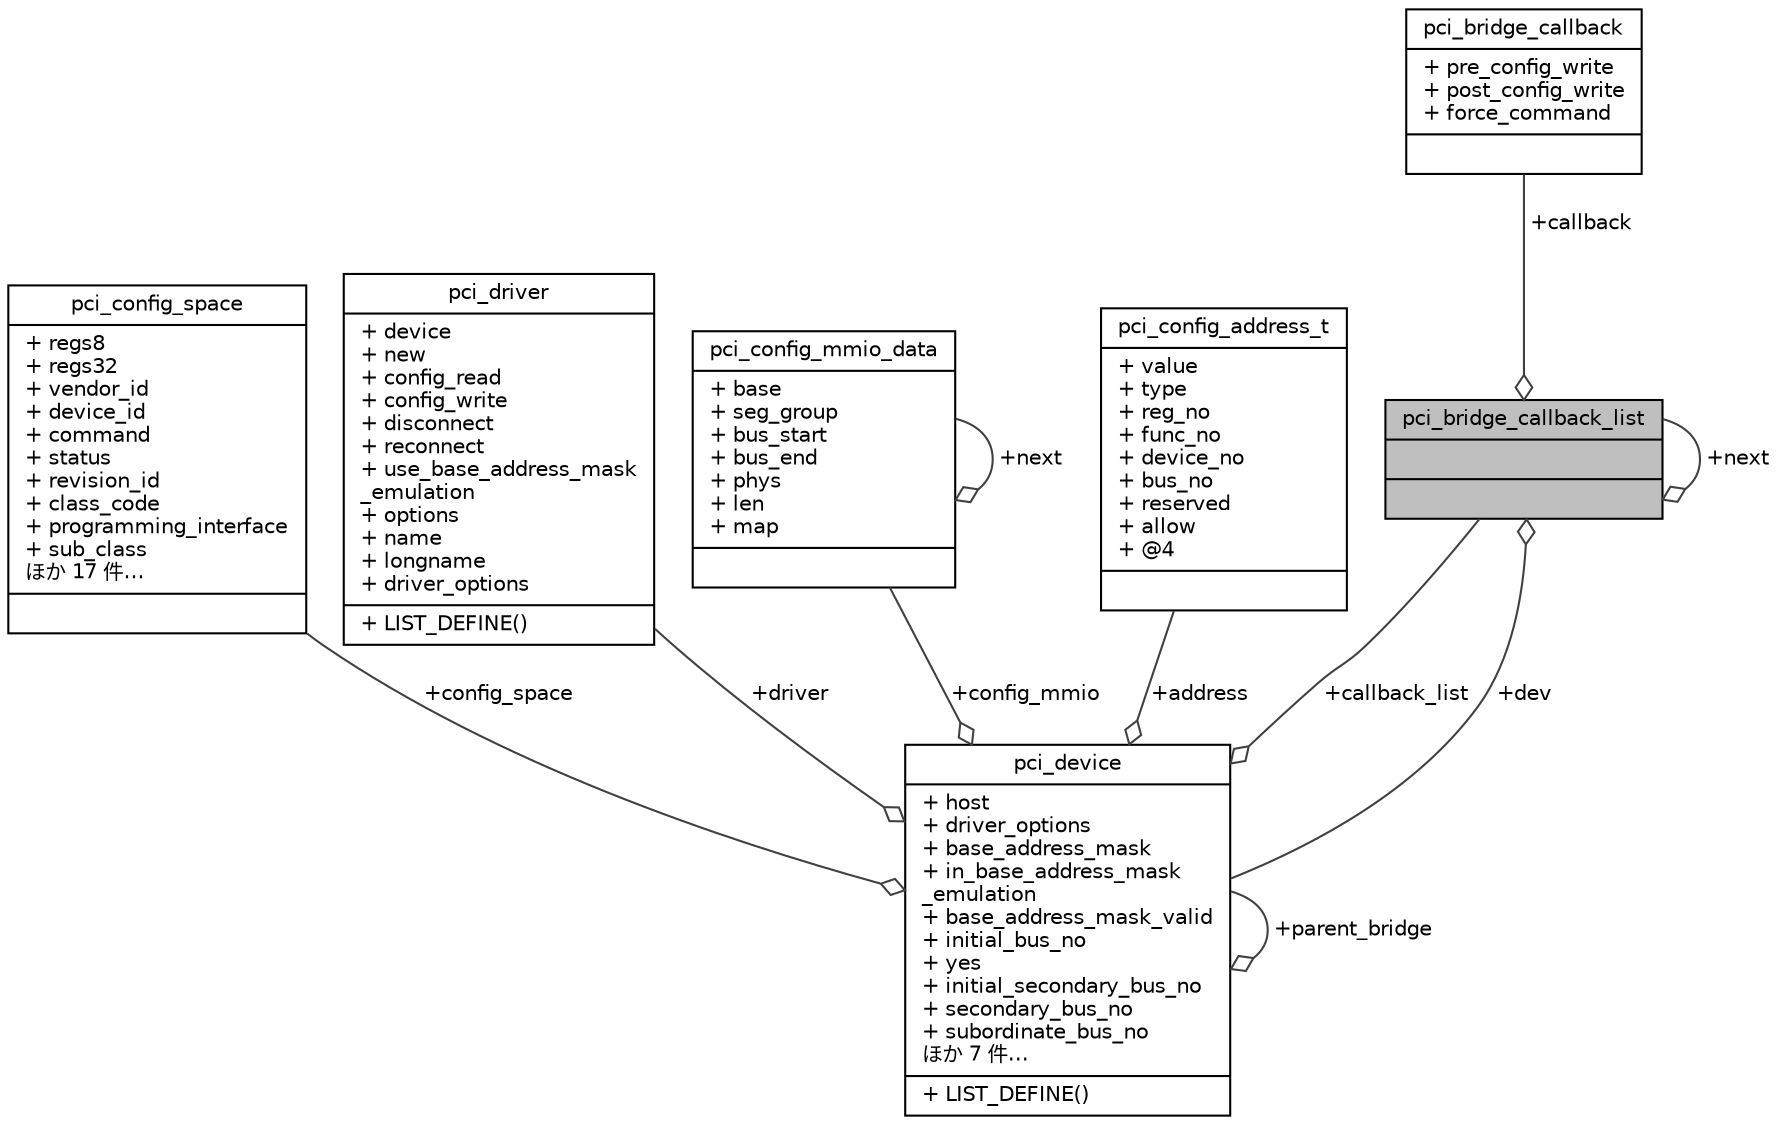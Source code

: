 digraph "pci_bridge_callback_list"
{
 // LATEX_PDF_SIZE
  edge [fontname="Helvetica",fontsize="10",labelfontname="Helvetica",labelfontsize="10"];
  node [fontname="Helvetica",fontsize="10",shape=record];
  Node1 [label="{pci_bridge_callback_list\n||}",height=0.2,width=0.4,color="black", fillcolor="grey75", style="filled", fontcolor="black",tooltip=" "];
  Node2 -> Node1 [color="grey25",fontsize="10",style="solid",label=" +dev" ,arrowhead="odiamond",fontname="Helvetica"];
  Node2 [label="{pci_device\n|+ host\l+ driver_options\l+ base_address_mask\l+ in_base_address_mask\l_emulation\l+ base_address_mask_valid\l+ initial_bus_no\l+ yes\l+ initial_secondary_bus_no\l+ secondary_bus_no\l+ subordinate_bus_no\lほか 7 件…\l|+ LIST_DEFINE()\l}",height=0.2,width=0.4,color="black", fillcolor="white", style="filled",URL="$structpci__device.html",tooltip=" "];
  Node2 -> Node2 [color="grey25",fontsize="10",style="solid",label=" +parent_bridge" ,arrowhead="odiamond",fontname="Helvetica"];
  Node3 -> Node2 [color="grey25",fontsize="10",style="solid",label=" +config_space" ,arrowhead="odiamond",fontname="Helvetica"];
  Node3 [label="{pci_config_space\n|+ regs8\l+ regs32\l+ vendor_id\l+ device_id\l+ command\l+ status\l+ revision_id\l+ class_code\l+ programming_interface\l+ sub_class\lほか 17 件…\l|}",height=0.2,width=0.4,color="black", fillcolor="white", style="filled",URL="$structpci__config__space.html",tooltip=" "];
  Node4 -> Node2 [color="grey25",fontsize="10",style="solid",label=" +driver" ,arrowhead="odiamond",fontname="Helvetica"];
  Node4 [label="{pci_driver\n|+ device\l+ new\l+ config_read\l+ config_write\l+ disconnect\l+ reconnect\l+ use_base_address_mask\l_emulation\l+ options\l+ name\l+ longname\l+ driver_options\l|+ LIST_DEFINE()\l}",height=0.2,width=0.4,color="black", fillcolor="white", style="filled",URL="$structpci__driver.html",tooltip=" "];
  Node5 -> Node2 [color="grey25",fontsize="10",style="solid",label=" +config_mmio" ,arrowhead="odiamond",fontname="Helvetica"];
  Node5 [label="{pci_config_mmio_data\n|+ base\l+ seg_group\l+ bus_start\l+ bus_end\l+ phys\l+ len\l+ map\l|}",height=0.2,width=0.4,color="black", fillcolor="white", style="filled",URL="$structpci__config__mmio__data.html",tooltip=" "];
  Node5 -> Node5 [color="grey25",fontsize="10",style="solid",label=" +next" ,arrowhead="odiamond",fontname="Helvetica"];
  Node6 -> Node2 [color="grey25",fontsize="10",style="solid",label=" +address" ,arrowhead="odiamond",fontname="Helvetica"];
  Node6 [label="{pci_config_address_t\n|+ value\l+ type\l+ reg_no\l+ func_no\l+ device_no\l+ bus_no\l+ reserved\l+ allow\l+ @4\l|}",height=0.2,width=0.4,color="black", fillcolor="white", style="filled",URL="$structpci__config__address__t.html",tooltip=" "];
  Node1 -> Node2 [color="grey25",fontsize="10",style="solid",label=" +callback_list" ,arrowhead="odiamond",fontname="Helvetica"];
  Node1 -> Node1 [color="grey25",fontsize="10",style="solid",label=" +next" ,arrowhead="odiamond",fontname="Helvetica"];
  Node7 -> Node1 [color="grey25",fontsize="10",style="solid",label=" +callback" ,arrowhead="odiamond",fontname="Helvetica"];
  Node7 [label="{pci_bridge_callback\n|+ pre_config_write\l+ post_config_write\l+ force_command\l|}",height=0.2,width=0.4,color="black", fillcolor="white", style="filled",URL="$structpci__bridge__callback.html",tooltip=" "];
}
